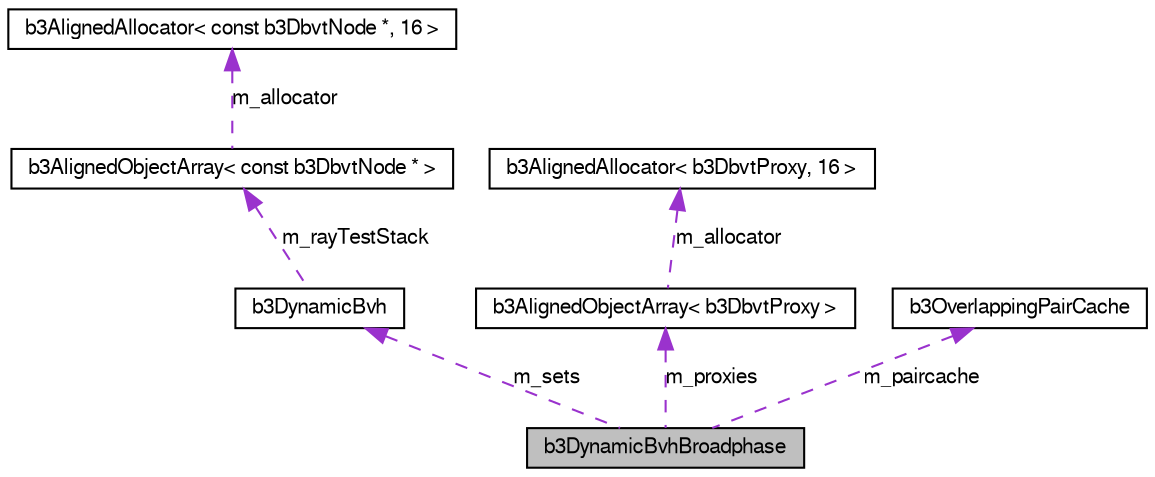 digraph G
{
  bgcolor="transparent";
  edge [fontname="FreeSans",fontsize=10,labelfontname="FreeSans",labelfontsize=10];
  node [fontname="FreeSans",fontsize=10,shape=record];
  Node1 [label="b3DynamicBvhBroadphase",height=0.2,width=0.4,color="black", fillcolor="grey75", style="filled" fontcolor="black"];
  Node2 -> Node1 [dir=back,color="darkorchid3",fontsize=10,style="dashed",label="m_sets"];
  Node2 [label="b3DynamicBvh",height=0.2,width=0.4,color="black",URL="$structb3_dynamic_bvh.html"];
  Node3 -> Node2 [dir=back,color="darkorchid3",fontsize=10,style="dashed",label="m_rayTestStack"];
  Node3 [label="b3AlignedObjectArray\< const b3DbvtNode * \>",height=0.2,width=0.4,color="black",URL="$classb3_aligned_object_array.html"];
  Node4 -> Node3 [dir=back,color="darkorchid3",fontsize=10,style="dashed",label="m_allocator"];
  Node4 [label="b3AlignedAllocator\< const b3DbvtNode *, 16 \>",height=0.2,width=0.4,color="black",URL="$classb3_aligned_allocator.html"];
  Node5 -> Node1 [dir=back,color="darkorchid3",fontsize=10,style="dashed",label="m_proxies"];
  Node5 [label="b3AlignedObjectArray\< b3DbvtProxy \>",height=0.2,width=0.4,color="black",URL="$classb3_aligned_object_array.html"];
  Node6 -> Node5 [dir=back,color="darkorchid3",fontsize=10,style="dashed",label="m_allocator"];
  Node6 [label="b3AlignedAllocator\< b3DbvtProxy, 16 \>",height=0.2,width=0.4,color="black",URL="$classb3_aligned_allocator.html"];
  Node7 -> Node1 [dir=back,color="darkorchid3",fontsize=10,style="dashed",label="m_paircache"];
  Node7 [label="b3OverlappingPairCache",height=0.2,width=0.4,color="black",URL="$classb3_overlapping_pair_cache.html"];
}

